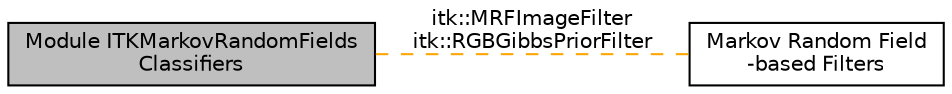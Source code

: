 digraph "Module ITKMarkovRandomFieldsClassifiers"
{
  edge [fontname="Helvetica",fontsize="10",labelfontname="Helvetica",labelfontsize="10"];
  node [fontname="Helvetica",fontsize="10",shape=box];
  rankdir=LR;
  Node1 [label="Module ITKMarkovRandomFields\lClassifiers",height=0.2,width=0.4,color="black", fillcolor="grey75", style="filled", fontcolor="black",tooltip=" "];
  Node2 [label="Markov Random Field\l-based Filters",height=0.2,width=0.4,color="black", fillcolor="white", style="filled",URL="$group__MRFFilters.html",tooltip=" "];
  Node1->Node2 [shape=plaintext, label="itk::MRFImageFilter\nitk::RGBGibbsPriorFilter", color="orange", dir="none", style="dashed"];
}
